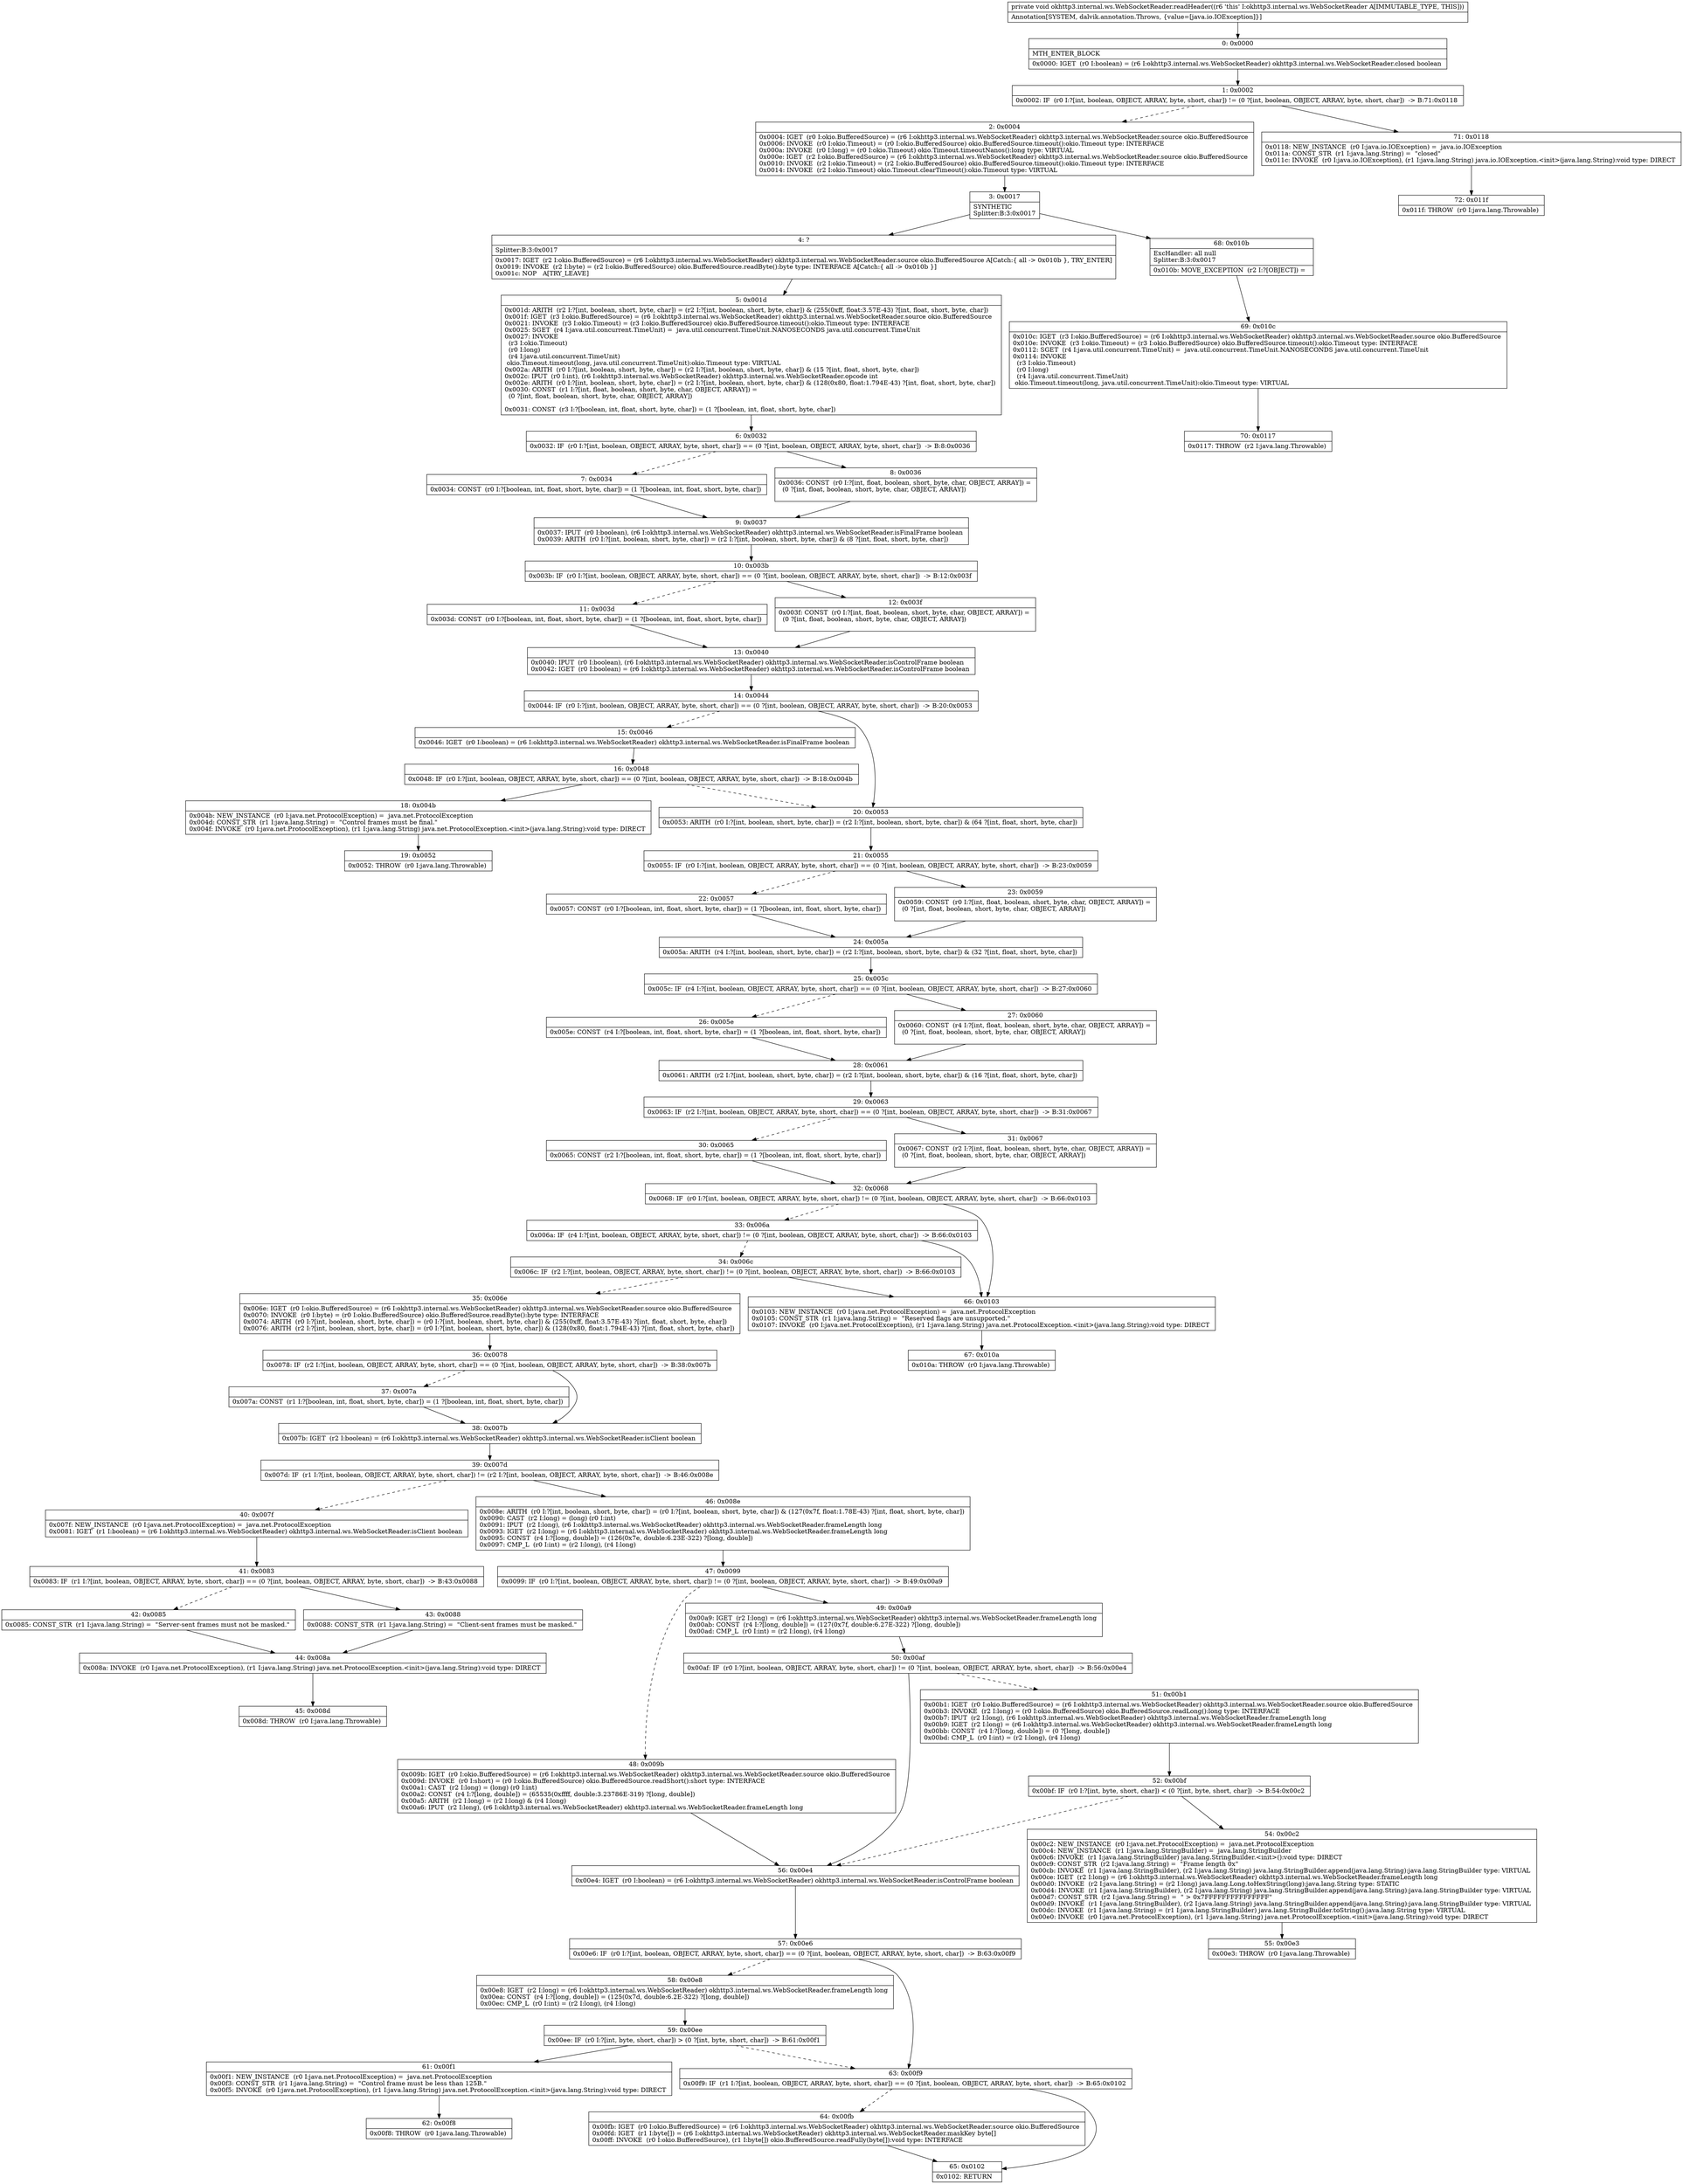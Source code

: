 digraph "CFG forokhttp3.internal.ws.WebSocketReader.readHeader()V" {
Node_0 [shape=record,label="{0\:\ 0x0000|MTH_ENTER_BLOCK\l|0x0000: IGET  (r0 I:boolean) = (r6 I:okhttp3.internal.ws.WebSocketReader) okhttp3.internal.ws.WebSocketReader.closed boolean \l}"];
Node_1 [shape=record,label="{1\:\ 0x0002|0x0002: IF  (r0 I:?[int, boolean, OBJECT, ARRAY, byte, short, char]) != (0 ?[int, boolean, OBJECT, ARRAY, byte, short, char])  \-\> B:71:0x0118 \l}"];
Node_2 [shape=record,label="{2\:\ 0x0004|0x0004: IGET  (r0 I:okio.BufferedSource) = (r6 I:okhttp3.internal.ws.WebSocketReader) okhttp3.internal.ws.WebSocketReader.source okio.BufferedSource \l0x0006: INVOKE  (r0 I:okio.Timeout) = (r0 I:okio.BufferedSource) okio.BufferedSource.timeout():okio.Timeout type: INTERFACE \l0x000a: INVOKE  (r0 I:long) = (r0 I:okio.Timeout) okio.Timeout.timeoutNanos():long type: VIRTUAL \l0x000e: IGET  (r2 I:okio.BufferedSource) = (r6 I:okhttp3.internal.ws.WebSocketReader) okhttp3.internal.ws.WebSocketReader.source okio.BufferedSource \l0x0010: INVOKE  (r2 I:okio.Timeout) = (r2 I:okio.BufferedSource) okio.BufferedSource.timeout():okio.Timeout type: INTERFACE \l0x0014: INVOKE  (r2 I:okio.Timeout) okio.Timeout.clearTimeout():okio.Timeout type: VIRTUAL \l}"];
Node_3 [shape=record,label="{3\:\ 0x0017|SYNTHETIC\lSplitter:B:3:0x0017\l}"];
Node_4 [shape=record,label="{4\:\ ?|Splitter:B:3:0x0017\l|0x0017: IGET  (r2 I:okio.BufferedSource) = (r6 I:okhttp3.internal.ws.WebSocketReader) okhttp3.internal.ws.WebSocketReader.source okio.BufferedSource A[Catch:\{ all \-\> 0x010b \}, TRY_ENTER]\l0x0019: INVOKE  (r2 I:byte) = (r2 I:okio.BufferedSource) okio.BufferedSource.readByte():byte type: INTERFACE A[Catch:\{ all \-\> 0x010b \}]\l0x001c: NOP   A[TRY_LEAVE]\l}"];
Node_5 [shape=record,label="{5\:\ 0x001d|0x001d: ARITH  (r2 I:?[int, boolean, short, byte, char]) = (r2 I:?[int, boolean, short, byte, char]) & (255(0xff, float:3.57E\-43) ?[int, float, short, byte, char]) \l0x001f: IGET  (r3 I:okio.BufferedSource) = (r6 I:okhttp3.internal.ws.WebSocketReader) okhttp3.internal.ws.WebSocketReader.source okio.BufferedSource \l0x0021: INVOKE  (r3 I:okio.Timeout) = (r3 I:okio.BufferedSource) okio.BufferedSource.timeout():okio.Timeout type: INTERFACE \l0x0025: SGET  (r4 I:java.util.concurrent.TimeUnit) =  java.util.concurrent.TimeUnit.NANOSECONDS java.util.concurrent.TimeUnit \l0x0027: INVOKE  \l  (r3 I:okio.Timeout)\l  (r0 I:long)\l  (r4 I:java.util.concurrent.TimeUnit)\l okio.Timeout.timeout(long, java.util.concurrent.TimeUnit):okio.Timeout type: VIRTUAL \l0x002a: ARITH  (r0 I:?[int, boolean, short, byte, char]) = (r2 I:?[int, boolean, short, byte, char]) & (15 ?[int, float, short, byte, char]) \l0x002c: IPUT  (r0 I:int), (r6 I:okhttp3.internal.ws.WebSocketReader) okhttp3.internal.ws.WebSocketReader.opcode int \l0x002e: ARITH  (r0 I:?[int, boolean, short, byte, char]) = (r2 I:?[int, boolean, short, byte, char]) & (128(0x80, float:1.794E\-43) ?[int, float, short, byte, char]) \l0x0030: CONST  (r1 I:?[int, float, boolean, short, byte, char, OBJECT, ARRAY]) = \l  (0 ?[int, float, boolean, short, byte, char, OBJECT, ARRAY])\l \l0x0031: CONST  (r3 I:?[boolean, int, float, short, byte, char]) = (1 ?[boolean, int, float, short, byte, char]) \l}"];
Node_6 [shape=record,label="{6\:\ 0x0032|0x0032: IF  (r0 I:?[int, boolean, OBJECT, ARRAY, byte, short, char]) == (0 ?[int, boolean, OBJECT, ARRAY, byte, short, char])  \-\> B:8:0x0036 \l}"];
Node_7 [shape=record,label="{7\:\ 0x0034|0x0034: CONST  (r0 I:?[boolean, int, float, short, byte, char]) = (1 ?[boolean, int, float, short, byte, char]) \l}"];
Node_8 [shape=record,label="{8\:\ 0x0036|0x0036: CONST  (r0 I:?[int, float, boolean, short, byte, char, OBJECT, ARRAY]) = \l  (0 ?[int, float, boolean, short, byte, char, OBJECT, ARRAY])\l \l}"];
Node_9 [shape=record,label="{9\:\ 0x0037|0x0037: IPUT  (r0 I:boolean), (r6 I:okhttp3.internal.ws.WebSocketReader) okhttp3.internal.ws.WebSocketReader.isFinalFrame boolean \l0x0039: ARITH  (r0 I:?[int, boolean, short, byte, char]) = (r2 I:?[int, boolean, short, byte, char]) & (8 ?[int, float, short, byte, char]) \l}"];
Node_10 [shape=record,label="{10\:\ 0x003b|0x003b: IF  (r0 I:?[int, boolean, OBJECT, ARRAY, byte, short, char]) == (0 ?[int, boolean, OBJECT, ARRAY, byte, short, char])  \-\> B:12:0x003f \l}"];
Node_11 [shape=record,label="{11\:\ 0x003d|0x003d: CONST  (r0 I:?[boolean, int, float, short, byte, char]) = (1 ?[boolean, int, float, short, byte, char]) \l}"];
Node_12 [shape=record,label="{12\:\ 0x003f|0x003f: CONST  (r0 I:?[int, float, boolean, short, byte, char, OBJECT, ARRAY]) = \l  (0 ?[int, float, boolean, short, byte, char, OBJECT, ARRAY])\l \l}"];
Node_13 [shape=record,label="{13\:\ 0x0040|0x0040: IPUT  (r0 I:boolean), (r6 I:okhttp3.internal.ws.WebSocketReader) okhttp3.internal.ws.WebSocketReader.isControlFrame boolean \l0x0042: IGET  (r0 I:boolean) = (r6 I:okhttp3.internal.ws.WebSocketReader) okhttp3.internal.ws.WebSocketReader.isControlFrame boolean \l}"];
Node_14 [shape=record,label="{14\:\ 0x0044|0x0044: IF  (r0 I:?[int, boolean, OBJECT, ARRAY, byte, short, char]) == (0 ?[int, boolean, OBJECT, ARRAY, byte, short, char])  \-\> B:20:0x0053 \l}"];
Node_15 [shape=record,label="{15\:\ 0x0046|0x0046: IGET  (r0 I:boolean) = (r6 I:okhttp3.internal.ws.WebSocketReader) okhttp3.internal.ws.WebSocketReader.isFinalFrame boolean \l}"];
Node_16 [shape=record,label="{16\:\ 0x0048|0x0048: IF  (r0 I:?[int, boolean, OBJECT, ARRAY, byte, short, char]) == (0 ?[int, boolean, OBJECT, ARRAY, byte, short, char])  \-\> B:18:0x004b \l}"];
Node_18 [shape=record,label="{18\:\ 0x004b|0x004b: NEW_INSTANCE  (r0 I:java.net.ProtocolException) =  java.net.ProtocolException \l0x004d: CONST_STR  (r1 I:java.lang.String) =  \"Control frames must be final.\" \l0x004f: INVOKE  (r0 I:java.net.ProtocolException), (r1 I:java.lang.String) java.net.ProtocolException.\<init\>(java.lang.String):void type: DIRECT \l}"];
Node_19 [shape=record,label="{19\:\ 0x0052|0x0052: THROW  (r0 I:java.lang.Throwable) \l}"];
Node_20 [shape=record,label="{20\:\ 0x0053|0x0053: ARITH  (r0 I:?[int, boolean, short, byte, char]) = (r2 I:?[int, boolean, short, byte, char]) & (64 ?[int, float, short, byte, char]) \l}"];
Node_21 [shape=record,label="{21\:\ 0x0055|0x0055: IF  (r0 I:?[int, boolean, OBJECT, ARRAY, byte, short, char]) == (0 ?[int, boolean, OBJECT, ARRAY, byte, short, char])  \-\> B:23:0x0059 \l}"];
Node_22 [shape=record,label="{22\:\ 0x0057|0x0057: CONST  (r0 I:?[boolean, int, float, short, byte, char]) = (1 ?[boolean, int, float, short, byte, char]) \l}"];
Node_23 [shape=record,label="{23\:\ 0x0059|0x0059: CONST  (r0 I:?[int, float, boolean, short, byte, char, OBJECT, ARRAY]) = \l  (0 ?[int, float, boolean, short, byte, char, OBJECT, ARRAY])\l \l}"];
Node_24 [shape=record,label="{24\:\ 0x005a|0x005a: ARITH  (r4 I:?[int, boolean, short, byte, char]) = (r2 I:?[int, boolean, short, byte, char]) & (32 ?[int, float, short, byte, char]) \l}"];
Node_25 [shape=record,label="{25\:\ 0x005c|0x005c: IF  (r4 I:?[int, boolean, OBJECT, ARRAY, byte, short, char]) == (0 ?[int, boolean, OBJECT, ARRAY, byte, short, char])  \-\> B:27:0x0060 \l}"];
Node_26 [shape=record,label="{26\:\ 0x005e|0x005e: CONST  (r4 I:?[boolean, int, float, short, byte, char]) = (1 ?[boolean, int, float, short, byte, char]) \l}"];
Node_27 [shape=record,label="{27\:\ 0x0060|0x0060: CONST  (r4 I:?[int, float, boolean, short, byte, char, OBJECT, ARRAY]) = \l  (0 ?[int, float, boolean, short, byte, char, OBJECT, ARRAY])\l \l}"];
Node_28 [shape=record,label="{28\:\ 0x0061|0x0061: ARITH  (r2 I:?[int, boolean, short, byte, char]) = (r2 I:?[int, boolean, short, byte, char]) & (16 ?[int, float, short, byte, char]) \l}"];
Node_29 [shape=record,label="{29\:\ 0x0063|0x0063: IF  (r2 I:?[int, boolean, OBJECT, ARRAY, byte, short, char]) == (0 ?[int, boolean, OBJECT, ARRAY, byte, short, char])  \-\> B:31:0x0067 \l}"];
Node_30 [shape=record,label="{30\:\ 0x0065|0x0065: CONST  (r2 I:?[boolean, int, float, short, byte, char]) = (1 ?[boolean, int, float, short, byte, char]) \l}"];
Node_31 [shape=record,label="{31\:\ 0x0067|0x0067: CONST  (r2 I:?[int, float, boolean, short, byte, char, OBJECT, ARRAY]) = \l  (0 ?[int, float, boolean, short, byte, char, OBJECT, ARRAY])\l \l}"];
Node_32 [shape=record,label="{32\:\ 0x0068|0x0068: IF  (r0 I:?[int, boolean, OBJECT, ARRAY, byte, short, char]) != (0 ?[int, boolean, OBJECT, ARRAY, byte, short, char])  \-\> B:66:0x0103 \l}"];
Node_33 [shape=record,label="{33\:\ 0x006a|0x006a: IF  (r4 I:?[int, boolean, OBJECT, ARRAY, byte, short, char]) != (0 ?[int, boolean, OBJECT, ARRAY, byte, short, char])  \-\> B:66:0x0103 \l}"];
Node_34 [shape=record,label="{34\:\ 0x006c|0x006c: IF  (r2 I:?[int, boolean, OBJECT, ARRAY, byte, short, char]) != (0 ?[int, boolean, OBJECT, ARRAY, byte, short, char])  \-\> B:66:0x0103 \l}"];
Node_35 [shape=record,label="{35\:\ 0x006e|0x006e: IGET  (r0 I:okio.BufferedSource) = (r6 I:okhttp3.internal.ws.WebSocketReader) okhttp3.internal.ws.WebSocketReader.source okio.BufferedSource \l0x0070: INVOKE  (r0 I:byte) = (r0 I:okio.BufferedSource) okio.BufferedSource.readByte():byte type: INTERFACE \l0x0074: ARITH  (r0 I:?[int, boolean, short, byte, char]) = (r0 I:?[int, boolean, short, byte, char]) & (255(0xff, float:3.57E\-43) ?[int, float, short, byte, char]) \l0x0076: ARITH  (r2 I:?[int, boolean, short, byte, char]) = (r0 I:?[int, boolean, short, byte, char]) & (128(0x80, float:1.794E\-43) ?[int, float, short, byte, char]) \l}"];
Node_36 [shape=record,label="{36\:\ 0x0078|0x0078: IF  (r2 I:?[int, boolean, OBJECT, ARRAY, byte, short, char]) == (0 ?[int, boolean, OBJECT, ARRAY, byte, short, char])  \-\> B:38:0x007b \l}"];
Node_37 [shape=record,label="{37\:\ 0x007a|0x007a: CONST  (r1 I:?[boolean, int, float, short, byte, char]) = (1 ?[boolean, int, float, short, byte, char]) \l}"];
Node_38 [shape=record,label="{38\:\ 0x007b|0x007b: IGET  (r2 I:boolean) = (r6 I:okhttp3.internal.ws.WebSocketReader) okhttp3.internal.ws.WebSocketReader.isClient boolean \l}"];
Node_39 [shape=record,label="{39\:\ 0x007d|0x007d: IF  (r1 I:?[int, boolean, OBJECT, ARRAY, byte, short, char]) != (r2 I:?[int, boolean, OBJECT, ARRAY, byte, short, char])  \-\> B:46:0x008e \l}"];
Node_40 [shape=record,label="{40\:\ 0x007f|0x007f: NEW_INSTANCE  (r0 I:java.net.ProtocolException) =  java.net.ProtocolException \l0x0081: IGET  (r1 I:boolean) = (r6 I:okhttp3.internal.ws.WebSocketReader) okhttp3.internal.ws.WebSocketReader.isClient boolean \l}"];
Node_41 [shape=record,label="{41\:\ 0x0083|0x0083: IF  (r1 I:?[int, boolean, OBJECT, ARRAY, byte, short, char]) == (0 ?[int, boolean, OBJECT, ARRAY, byte, short, char])  \-\> B:43:0x0088 \l}"];
Node_42 [shape=record,label="{42\:\ 0x0085|0x0085: CONST_STR  (r1 I:java.lang.String) =  \"Server\-sent frames must not be masked.\" \l}"];
Node_43 [shape=record,label="{43\:\ 0x0088|0x0088: CONST_STR  (r1 I:java.lang.String) =  \"Client\-sent frames must be masked.\" \l}"];
Node_44 [shape=record,label="{44\:\ 0x008a|0x008a: INVOKE  (r0 I:java.net.ProtocolException), (r1 I:java.lang.String) java.net.ProtocolException.\<init\>(java.lang.String):void type: DIRECT \l}"];
Node_45 [shape=record,label="{45\:\ 0x008d|0x008d: THROW  (r0 I:java.lang.Throwable) \l}"];
Node_46 [shape=record,label="{46\:\ 0x008e|0x008e: ARITH  (r0 I:?[int, boolean, short, byte, char]) = (r0 I:?[int, boolean, short, byte, char]) & (127(0x7f, float:1.78E\-43) ?[int, float, short, byte, char]) \l0x0090: CAST  (r2 I:long) = (long) (r0 I:int) \l0x0091: IPUT  (r2 I:long), (r6 I:okhttp3.internal.ws.WebSocketReader) okhttp3.internal.ws.WebSocketReader.frameLength long \l0x0093: IGET  (r2 I:long) = (r6 I:okhttp3.internal.ws.WebSocketReader) okhttp3.internal.ws.WebSocketReader.frameLength long \l0x0095: CONST  (r4 I:?[long, double]) = (126(0x7e, double:6.23E\-322) ?[long, double]) \l0x0097: CMP_L  (r0 I:int) = (r2 I:long), (r4 I:long) \l}"];
Node_47 [shape=record,label="{47\:\ 0x0099|0x0099: IF  (r0 I:?[int, boolean, OBJECT, ARRAY, byte, short, char]) != (0 ?[int, boolean, OBJECT, ARRAY, byte, short, char])  \-\> B:49:0x00a9 \l}"];
Node_48 [shape=record,label="{48\:\ 0x009b|0x009b: IGET  (r0 I:okio.BufferedSource) = (r6 I:okhttp3.internal.ws.WebSocketReader) okhttp3.internal.ws.WebSocketReader.source okio.BufferedSource \l0x009d: INVOKE  (r0 I:short) = (r0 I:okio.BufferedSource) okio.BufferedSource.readShort():short type: INTERFACE \l0x00a1: CAST  (r2 I:long) = (long) (r0 I:int) \l0x00a2: CONST  (r4 I:?[long, double]) = (65535(0xffff, double:3.23786E\-319) ?[long, double]) \l0x00a5: ARITH  (r2 I:long) = (r2 I:long) & (r4 I:long) \l0x00a6: IPUT  (r2 I:long), (r6 I:okhttp3.internal.ws.WebSocketReader) okhttp3.internal.ws.WebSocketReader.frameLength long \l}"];
Node_49 [shape=record,label="{49\:\ 0x00a9|0x00a9: IGET  (r2 I:long) = (r6 I:okhttp3.internal.ws.WebSocketReader) okhttp3.internal.ws.WebSocketReader.frameLength long \l0x00ab: CONST  (r4 I:?[long, double]) = (127(0x7f, double:6.27E\-322) ?[long, double]) \l0x00ad: CMP_L  (r0 I:int) = (r2 I:long), (r4 I:long) \l}"];
Node_50 [shape=record,label="{50\:\ 0x00af|0x00af: IF  (r0 I:?[int, boolean, OBJECT, ARRAY, byte, short, char]) != (0 ?[int, boolean, OBJECT, ARRAY, byte, short, char])  \-\> B:56:0x00e4 \l}"];
Node_51 [shape=record,label="{51\:\ 0x00b1|0x00b1: IGET  (r0 I:okio.BufferedSource) = (r6 I:okhttp3.internal.ws.WebSocketReader) okhttp3.internal.ws.WebSocketReader.source okio.BufferedSource \l0x00b3: INVOKE  (r2 I:long) = (r0 I:okio.BufferedSource) okio.BufferedSource.readLong():long type: INTERFACE \l0x00b7: IPUT  (r2 I:long), (r6 I:okhttp3.internal.ws.WebSocketReader) okhttp3.internal.ws.WebSocketReader.frameLength long \l0x00b9: IGET  (r2 I:long) = (r6 I:okhttp3.internal.ws.WebSocketReader) okhttp3.internal.ws.WebSocketReader.frameLength long \l0x00bb: CONST  (r4 I:?[long, double]) = (0 ?[long, double]) \l0x00bd: CMP_L  (r0 I:int) = (r2 I:long), (r4 I:long) \l}"];
Node_52 [shape=record,label="{52\:\ 0x00bf|0x00bf: IF  (r0 I:?[int, byte, short, char]) \< (0 ?[int, byte, short, char])  \-\> B:54:0x00c2 \l}"];
Node_54 [shape=record,label="{54\:\ 0x00c2|0x00c2: NEW_INSTANCE  (r0 I:java.net.ProtocolException) =  java.net.ProtocolException \l0x00c4: NEW_INSTANCE  (r1 I:java.lang.StringBuilder) =  java.lang.StringBuilder \l0x00c6: INVOKE  (r1 I:java.lang.StringBuilder) java.lang.StringBuilder.\<init\>():void type: DIRECT \l0x00c9: CONST_STR  (r2 I:java.lang.String) =  \"Frame length 0x\" \l0x00cb: INVOKE  (r1 I:java.lang.StringBuilder), (r2 I:java.lang.String) java.lang.StringBuilder.append(java.lang.String):java.lang.StringBuilder type: VIRTUAL \l0x00ce: IGET  (r2 I:long) = (r6 I:okhttp3.internal.ws.WebSocketReader) okhttp3.internal.ws.WebSocketReader.frameLength long \l0x00d0: INVOKE  (r2 I:java.lang.String) = (r2 I:long) java.lang.Long.toHexString(long):java.lang.String type: STATIC \l0x00d4: INVOKE  (r1 I:java.lang.StringBuilder), (r2 I:java.lang.String) java.lang.StringBuilder.append(java.lang.String):java.lang.StringBuilder type: VIRTUAL \l0x00d7: CONST_STR  (r2 I:java.lang.String) =  \" \> 0x7FFFFFFFFFFFFFFF\" \l0x00d9: INVOKE  (r1 I:java.lang.StringBuilder), (r2 I:java.lang.String) java.lang.StringBuilder.append(java.lang.String):java.lang.StringBuilder type: VIRTUAL \l0x00dc: INVOKE  (r1 I:java.lang.String) = (r1 I:java.lang.StringBuilder) java.lang.StringBuilder.toString():java.lang.String type: VIRTUAL \l0x00e0: INVOKE  (r0 I:java.net.ProtocolException), (r1 I:java.lang.String) java.net.ProtocolException.\<init\>(java.lang.String):void type: DIRECT \l}"];
Node_55 [shape=record,label="{55\:\ 0x00e3|0x00e3: THROW  (r0 I:java.lang.Throwable) \l}"];
Node_56 [shape=record,label="{56\:\ 0x00e4|0x00e4: IGET  (r0 I:boolean) = (r6 I:okhttp3.internal.ws.WebSocketReader) okhttp3.internal.ws.WebSocketReader.isControlFrame boolean \l}"];
Node_57 [shape=record,label="{57\:\ 0x00e6|0x00e6: IF  (r0 I:?[int, boolean, OBJECT, ARRAY, byte, short, char]) == (0 ?[int, boolean, OBJECT, ARRAY, byte, short, char])  \-\> B:63:0x00f9 \l}"];
Node_58 [shape=record,label="{58\:\ 0x00e8|0x00e8: IGET  (r2 I:long) = (r6 I:okhttp3.internal.ws.WebSocketReader) okhttp3.internal.ws.WebSocketReader.frameLength long \l0x00ea: CONST  (r4 I:?[long, double]) = (125(0x7d, double:6.2E\-322) ?[long, double]) \l0x00ec: CMP_L  (r0 I:int) = (r2 I:long), (r4 I:long) \l}"];
Node_59 [shape=record,label="{59\:\ 0x00ee|0x00ee: IF  (r0 I:?[int, byte, short, char]) \> (0 ?[int, byte, short, char])  \-\> B:61:0x00f1 \l}"];
Node_61 [shape=record,label="{61\:\ 0x00f1|0x00f1: NEW_INSTANCE  (r0 I:java.net.ProtocolException) =  java.net.ProtocolException \l0x00f3: CONST_STR  (r1 I:java.lang.String) =  \"Control frame must be less than 125B.\" \l0x00f5: INVOKE  (r0 I:java.net.ProtocolException), (r1 I:java.lang.String) java.net.ProtocolException.\<init\>(java.lang.String):void type: DIRECT \l}"];
Node_62 [shape=record,label="{62\:\ 0x00f8|0x00f8: THROW  (r0 I:java.lang.Throwable) \l}"];
Node_63 [shape=record,label="{63\:\ 0x00f9|0x00f9: IF  (r1 I:?[int, boolean, OBJECT, ARRAY, byte, short, char]) == (0 ?[int, boolean, OBJECT, ARRAY, byte, short, char])  \-\> B:65:0x0102 \l}"];
Node_64 [shape=record,label="{64\:\ 0x00fb|0x00fb: IGET  (r0 I:okio.BufferedSource) = (r6 I:okhttp3.internal.ws.WebSocketReader) okhttp3.internal.ws.WebSocketReader.source okio.BufferedSource \l0x00fd: IGET  (r1 I:byte[]) = (r6 I:okhttp3.internal.ws.WebSocketReader) okhttp3.internal.ws.WebSocketReader.maskKey byte[] \l0x00ff: INVOKE  (r0 I:okio.BufferedSource), (r1 I:byte[]) okio.BufferedSource.readFully(byte[]):void type: INTERFACE \l}"];
Node_65 [shape=record,label="{65\:\ 0x0102|0x0102: RETURN   \l}"];
Node_66 [shape=record,label="{66\:\ 0x0103|0x0103: NEW_INSTANCE  (r0 I:java.net.ProtocolException) =  java.net.ProtocolException \l0x0105: CONST_STR  (r1 I:java.lang.String) =  \"Reserved flags are unsupported.\" \l0x0107: INVOKE  (r0 I:java.net.ProtocolException), (r1 I:java.lang.String) java.net.ProtocolException.\<init\>(java.lang.String):void type: DIRECT \l}"];
Node_67 [shape=record,label="{67\:\ 0x010a|0x010a: THROW  (r0 I:java.lang.Throwable) \l}"];
Node_68 [shape=record,label="{68\:\ 0x010b|ExcHandler: all null\lSplitter:B:3:0x0017\l|0x010b: MOVE_EXCEPTION  (r2 I:?[OBJECT]) =  \l}"];
Node_69 [shape=record,label="{69\:\ 0x010c|0x010c: IGET  (r3 I:okio.BufferedSource) = (r6 I:okhttp3.internal.ws.WebSocketReader) okhttp3.internal.ws.WebSocketReader.source okio.BufferedSource \l0x010e: INVOKE  (r3 I:okio.Timeout) = (r3 I:okio.BufferedSource) okio.BufferedSource.timeout():okio.Timeout type: INTERFACE \l0x0112: SGET  (r4 I:java.util.concurrent.TimeUnit) =  java.util.concurrent.TimeUnit.NANOSECONDS java.util.concurrent.TimeUnit \l0x0114: INVOKE  \l  (r3 I:okio.Timeout)\l  (r0 I:long)\l  (r4 I:java.util.concurrent.TimeUnit)\l okio.Timeout.timeout(long, java.util.concurrent.TimeUnit):okio.Timeout type: VIRTUAL \l}"];
Node_70 [shape=record,label="{70\:\ 0x0117|0x0117: THROW  (r2 I:java.lang.Throwable) \l}"];
Node_71 [shape=record,label="{71\:\ 0x0118|0x0118: NEW_INSTANCE  (r0 I:java.io.IOException) =  java.io.IOException \l0x011a: CONST_STR  (r1 I:java.lang.String) =  \"closed\" \l0x011c: INVOKE  (r0 I:java.io.IOException), (r1 I:java.lang.String) java.io.IOException.\<init\>(java.lang.String):void type: DIRECT \l}"];
Node_72 [shape=record,label="{72\:\ 0x011f|0x011f: THROW  (r0 I:java.lang.Throwable) \l}"];
MethodNode[shape=record,label="{private void okhttp3.internal.ws.WebSocketReader.readHeader((r6 'this' I:okhttp3.internal.ws.WebSocketReader A[IMMUTABLE_TYPE, THIS]))  | Annotation[SYSTEM, dalvik.annotation.Throws, \{value=[java.io.IOException]\}]\l}"];
MethodNode -> Node_0;
Node_0 -> Node_1;
Node_1 -> Node_2[style=dashed];
Node_1 -> Node_71;
Node_2 -> Node_3;
Node_3 -> Node_4;
Node_3 -> Node_68;
Node_4 -> Node_5;
Node_5 -> Node_6;
Node_6 -> Node_7[style=dashed];
Node_6 -> Node_8;
Node_7 -> Node_9;
Node_8 -> Node_9;
Node_9 -> Node_10;
Node_10 -> Node_11[style=dashed];
Node_10 -> Node_12;
Node_11 -> Node_13;
Node_12 -> Node_13;
Node_13 -> Node_14;
Node_14 -> Node_15[style=dashed];
Node_14 -> Node_20;
Node_15 -> Node_16;
Node_16 -> Node_18;
Node_16 -> Node_20[style=dashed];
Node_18 -> Node_19;
Node_20 -> Node_21;
Node_21 -> Node_22[style=dashed];
Node_21 -> Node_23;
Node_22 -> Node_24;
Node_23 -> Node_24;
Node_24 -> Node_25;
Node_25 -> Node_26[style=dashed];
Node_25 -> Node_27;
Node_26 -> Node_28;
Node_27 -> Node_28;
Node_28 -> Node_29;
Node_29 -> Node_30[style=dashed];
Node_29 -> Node_31;
Node_30 -> Node_32;
Node_31 -> Node_32;
Node_32 -> Node_33[style=dashed];
Node_32 -> Node_66;
Node_33 -> Node_34[style=dashed];
Node_33 -> Node_66;
Node_34 -> Node_35[style=dashed];
Node_34 -> Node_66;
Node_35 -> Node_36;
Node_36 -> Node_37[style=dashed];
Node_36 -> Node_38;
Node_37 -> Node_38;
Node_38 -> Node_39;
Node_39 -> Node_40[style=dashed];
Node_39 -> Node_46;
Node_40 -> Node_41;
Node_41 -> Node_42[style=dashed];
Node_41 -> Node_43;
Node_42 -> Node_44;
Node_43 -> Node_44;
Node_44 -> Node_45;
Node_46 -> Node_47;
Node_47 -> Node_48[style=dashed];
Node_47 -> Node_49;
Node_48 -> Node_56;
Node_49 -> Node_50;
Node_50 -> Node_51[style=dashed];
Node_50 -> Node_56;
Node_51 -> Node_52;
Node_52 -> Node_54;
Node_52 -> Node_56[style=dashed];
Node_54 -> Node_55;
Node_56 -> Node_57;
Node_57 -> Node_58[style=dashed];
Node_57 -> Node_63;
Node_58 -> Node_59;
Node_59 -> Node_61;
Node_59 -> Node_63[style=dashed];
Node_61 -> Node_62;
Node_63 -> Node_64[style=dashed];
Node_63 -> Node_65;
Node_64 -> Node_65;
Node_66 -> Node_67;
Node_68 -> Node_69;
Node_69 -> Node_70;
Node_71 -> Node_72;
}

